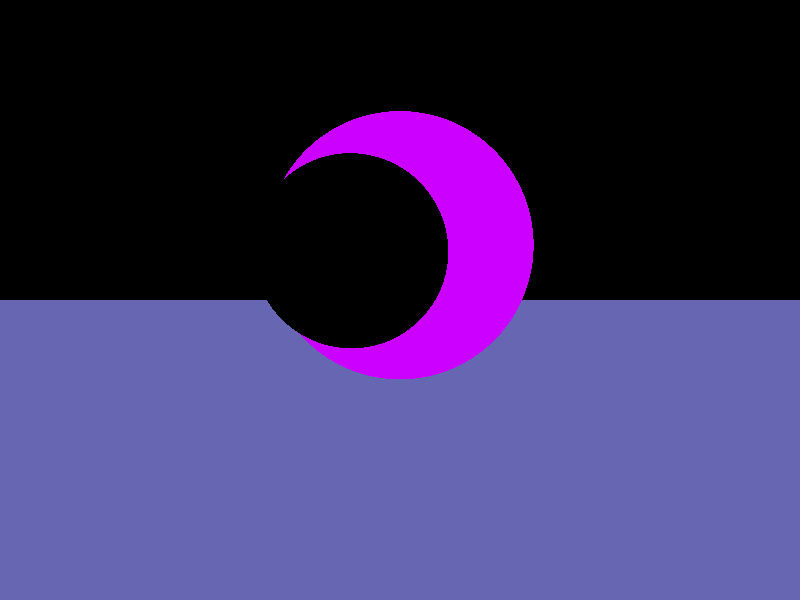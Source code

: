 camera {
  location  <0, 0, 14>
  up        <0,  1,  0>
  right     <1.33333, 0,  0>
  look_at   <0, 0, 0>
}

light_source {<-100, 100, 100> color rgb <1.0, 1.0, 1.0>}

sphere { <0, 2, -9>, 5
  pigment { color rgbf <0.8, 0.0, 1.0, 0.0>}
  finish {ambient 0.2 diffuse 0.4 specular 0.9 reflection 1.0 roughness 0.02 }
}              

sphere { <1, 1, 1.5>, 2
  pigment { color rgbf <0.0, 0.0, 0.0 0.9>}
  finish {ambient 0.1 diffuse 0.1 specular 0.3 roughness 0.001 reflection 0.3 refraction 1.0 ior 1.33}
}  

plane { <0,1,0> , -4
  pigment {color rgb <0.4, 0.4, 0.7>}
  finish {ambient 0.4 diffuse 0.2 reflection 1.0}
}
                               
                               
                               
